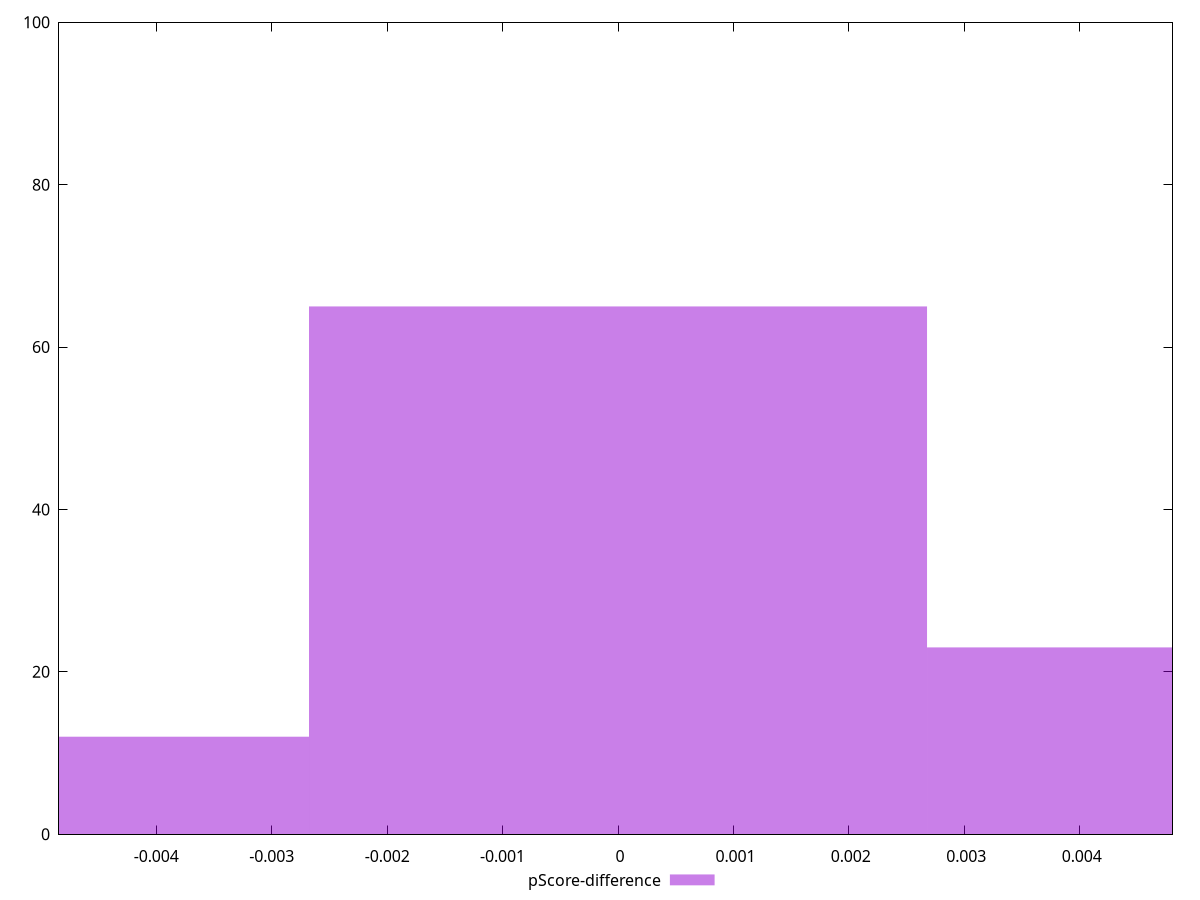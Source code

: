 reset

$pScoreDifference <<EOF
0 65
-0.005354663925194022 12
0.005354663925194022 23
EOF

set key outside below
set boxwidth 0.005354663925194022
set xrange [-0.004843381874879982:0.004804045665204509]
set yrange [0:100]
set trange [0:100]
set style fill transparent solid 0.5 noborder
set terminal svg size 640, 490 enhanced background rgb 'white'
set output "report_00013_2021-02-09T12-04-24.940Z/max-potential-fid/samples/pages+cached/pScore-difference/histogram.svg"

plot $pScoreDifference title "pScore-difference" with boxes

reset
